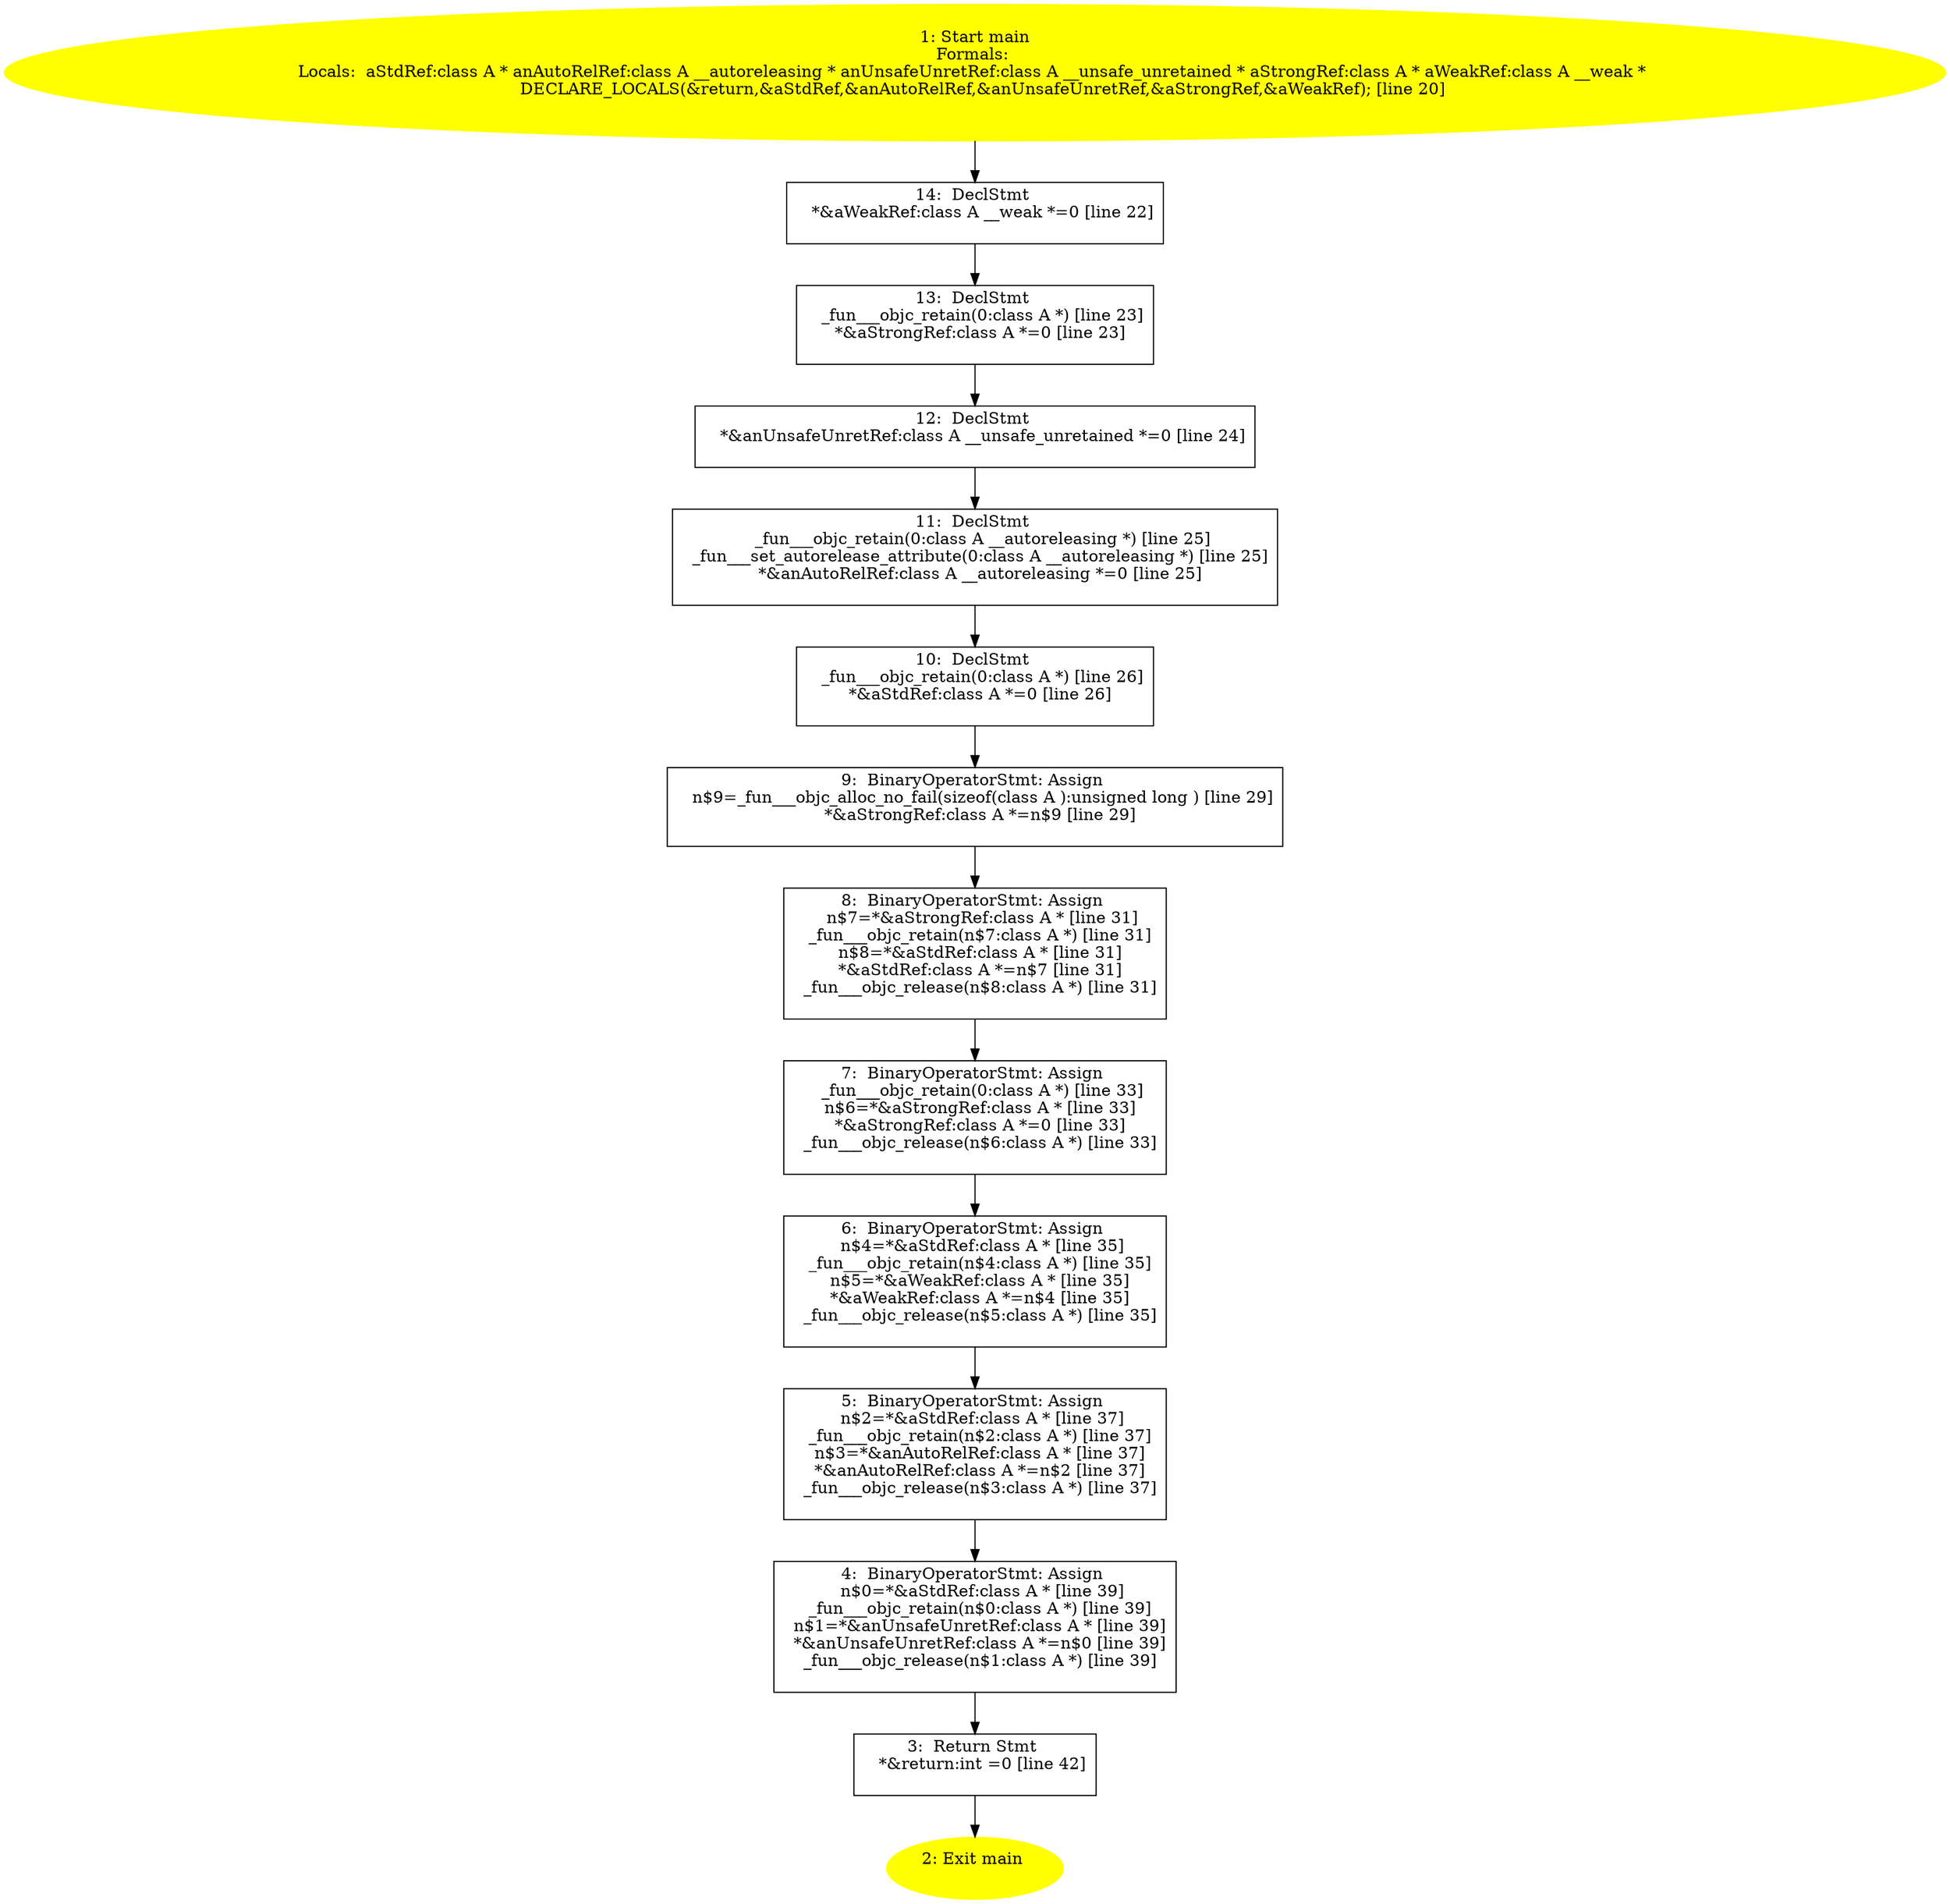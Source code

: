 /* @generated */
digraph iCFG {
"main14" [label="14:  DeclStmt \n   *&aWeakRef:class A __weak *=0 [line 22]\n " shape="box"]
	

	 "main14" -> "main13" ;
"main13" [label="13:  DeclStmt \n   _fun___objc_retain(0:class A *) [line 23]\n  *&aStrongRef:class A *=0 [line 23]\n " shape="box"]
	

	 "main13" -> "main12" ;
"main12" [label="12:  DeclStmt \n   *&anUnsafeUnretRef:class A __unsafe_unretained *=0 [line 24]\n " shape="box"]
	

	 "main12" -> "main11" ;
"main11" [label="11:  DeclStmt \n   _fun___objc_retain(0:class A __autoreleasing *) [line 25]\n  _fun___set_autorelease_attribute(0:class A __autoreleasing *) [line 25]\n  *&anAutoRelRef:class A __autoreleasing *=0 [line 25]\n " shape="box"]
	

	 "main11" -> "main10" ;
"main10" [label="10:  DeclStmt \n   _fun___objc_retain(0:class A *) [line 26]\n  *&aStdRef:class A *=0 [line 26]\n " shape="box"]
	

	 "main10" -> "main9" ;
"main9" [label="9:  BinaryOperatorStmt: Assign \n   n$9=_fun___objc_alloc_no_fail(sizeof(class A ):unsigned long ) [line 29]\n  *&aStrongRef:class A *=n$9 [line 29]\n " shape="box"]
	

	 "main9" -> "main8" ;
"main8" [label="8:  BinaryOperatorStmt: Assign \n   n$7=*&aStrongRef:class A * [line 31]\n  _fun___objc_retain(n$7:class A *) [line 31]\n  n$8=*&aStdRef:class A * [line 31]\n  *&aStdRef:class A *=n$7 [line 31]\n  _fun___objc_release(n$8:class A *) [line 31]\n " shape="box"]
	

	 "main8" -> "main7" ;
"main7" [label="7:  BinaryOperatorStmt: Assign \n   _fun___objc_retain(0:class A *) [line 33]\n  n$6=*&aStrongRef:class A * [line 33]\n  *&aStrongRef:class A *=0 [line 33]\n  _fun___objc_release(n$6:class A *) [line 33]\n " shape="box"]
	

	 "main7" -> "main6" ;
"main6" [label="6:  BinaryOperatorStmt: Assign \n   n$4=*&aStdRef:class A * [line 35]\n  _fun___objc_retain(n$4:class A *) [line 35]\n  n$5=*&aWeakRef:class A * [line 35]\n  *&aWeakRef:class A *=n$4 [line 35]\n  _fun___objc_release(n$5:class A *) [line 35]\n " shape="box"]
	

	 "main6" -> "main5" ;
"main5" [label="5:  BinaryOperatorStmt: Assign \n   n$2=*&aStdRef:class A * [line 37]\n  _fun___objc_retain(n$2:class A *) [line 37]\n  n$3=*&anAutoRelRef:class A * [line 37]\n  *&anAutoRelRef:class A *=n$2 [line 37]\n  _fun___objc_release(n$3:class A *) [line 37]\n " shape="box"]
	

	 "main5" -> "main4" ;
"main4" [label="4:  BinaryOperatorStmt: Assign \n   n$0=*&aStdRef:class A * [line 39]\n  _fun___objc_retain(n$0:class A *) [line 39]\n  n$1=*&anUnsafeUnretRef:class A * [line 39]\n  *&anUnsafeUnretRef:class A *=n$0 [line 39]\n  _fun___objc_release(n$1:class A *) [line 39]\n " shape="box"]
	

	 "main4" -> "main3" ;
"main3" [label="3:  Return Stmt \n   *&return:int =0 [line 42]\n " shape="box"]
	

	 "main3" -> "main2" ;
"main2" [label="2: Exit main \n  " color=yellow style=filled]
	

"main1" [label="1: Start main\nFormals: \nLocals:  aStdRef:class A * anAutoRelRef:class A __autoreleasing * anUnsafeUnretRef:class A __unsafe_unretained * aStrongRef:class A * aWeakRef:class A __weak * \n   DECLARE_LOCALS(&return,&aStdRef,&anAutoRelRef,&anUnsafeUnretRef,&aStrongRef,&aWeakRef); [line 20]\n " color=yellow style=filled]
	

	 "main1" -> "main14" ;
}
